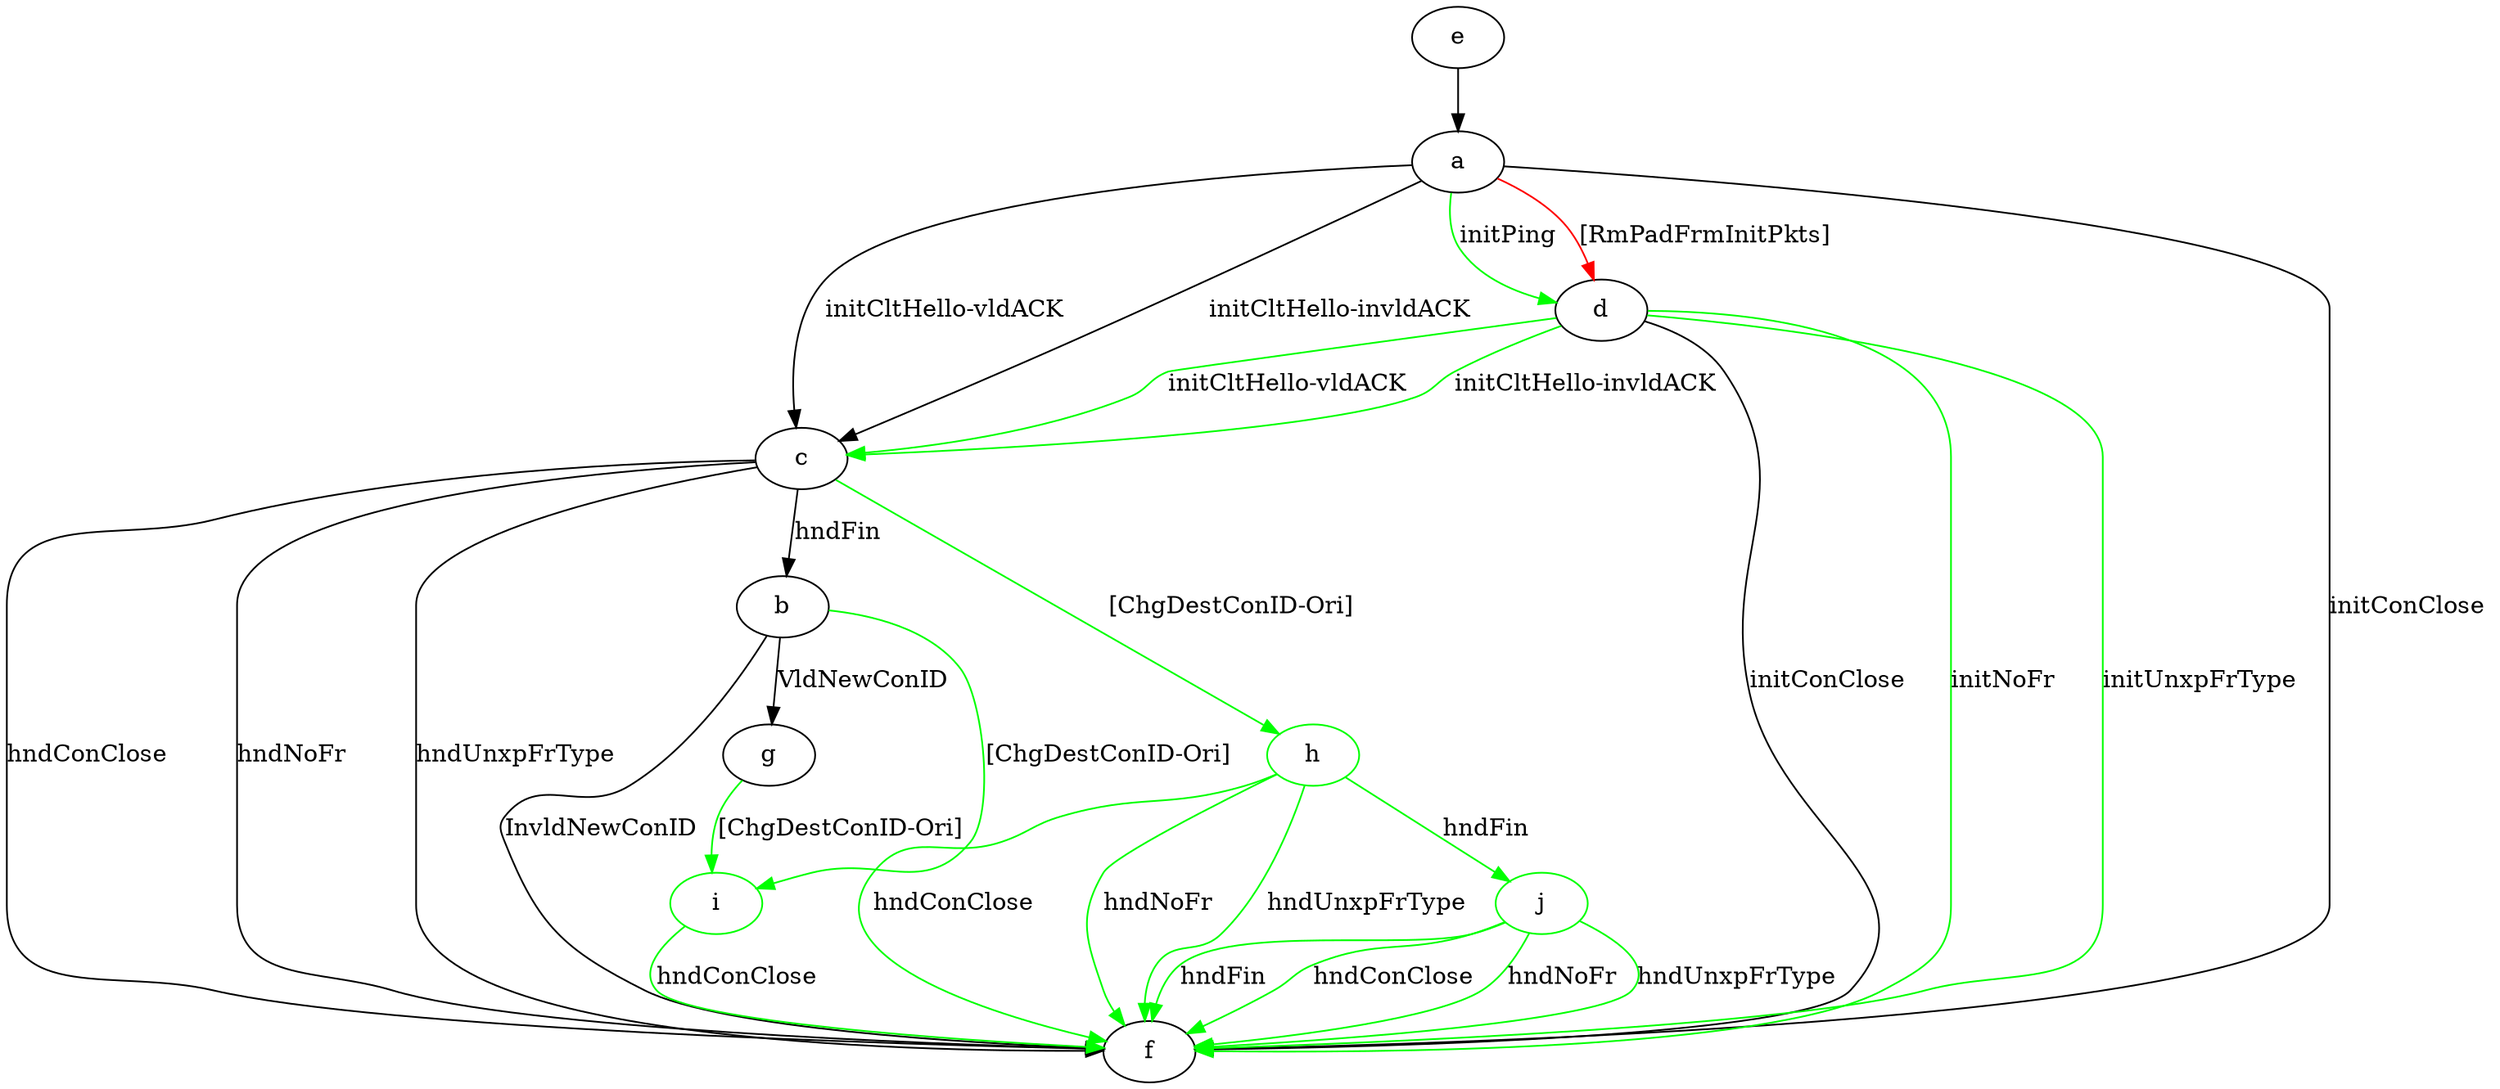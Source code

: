digraph "" {
	a -> c	[key=0,
		label="initCltHello-vldACK "];
	a -> c	[key=1,
		label="initCltHello-invldACK "];
	a -> d	[key=0,
		color=green,
		label="initPing "];
	a -> d	[key=1,
		color=red,
		label="[RmPadFrmInitPkts] "];
	a -> f	[key=0,
		label="initConClose "];
	b -> f	[key=0,
		label="InvldNewConID "];
	b -> g	[key=0,
		label="VldNewConID "];
	i	[color=green];
	b -> i	[key=0,
		color=green,
		label="[ChgDestConID-Ori] "];
	c -> b	[key=0,
		label="hndFin "];
	c -> f	[key=0,
		label="hndConClose "];
	c -> f	[key=1,
		label="hndNoFr "];
	c -> f	[key=2,
		label="hndUnxpFrType "];
	h	[color=green];
	c -> h	[key=0,
		color=green,
		label="[ChgDestConID-Ori] "];
	d -> c	[key=0,
		color=green,
		label="initCltHello-vldACK "];
	d -> c	[key=1,
		color=green,
		label="initCltHello-invldACK "];
	d -> f	[key=0,
		label="initConClose "];
	d -> f	[key=1,
		color=green,
		label="initNoFr "];
	d -> f	[key=2,
		color=green,
		label="initUnxpFrType "];
	e -> a	[key=0];
	g -> i	[key=0,
		color=green,
		label="[ChgDestConID-Ori] "];
	h -> f	[key=0,
		color=green,
		label="hndConClose "];
	h -> f	[key=1,
		color=green,
		label="hndNoFr "];
	h -> f	[key=2,
		color=green,
		label="hndUnxpFrType "];
	j	[color=green];
	h -> j	[key=0,
		color=green,
		label="hndFin "];
	i -> f	[key=0,
		color=green,
		label="hndConClose "];
	j -> f	[key=0,
		color=green,
		label="hndFin "];
	j -> f	[key=1,
		color=green,
		label="hndConClose "];
	j -> f	[key=2,
		color=green,
		label="hndNoFr "];
	j -> f	[key=3,
		color=green,
		label="hndUnxpFrType "];
}
